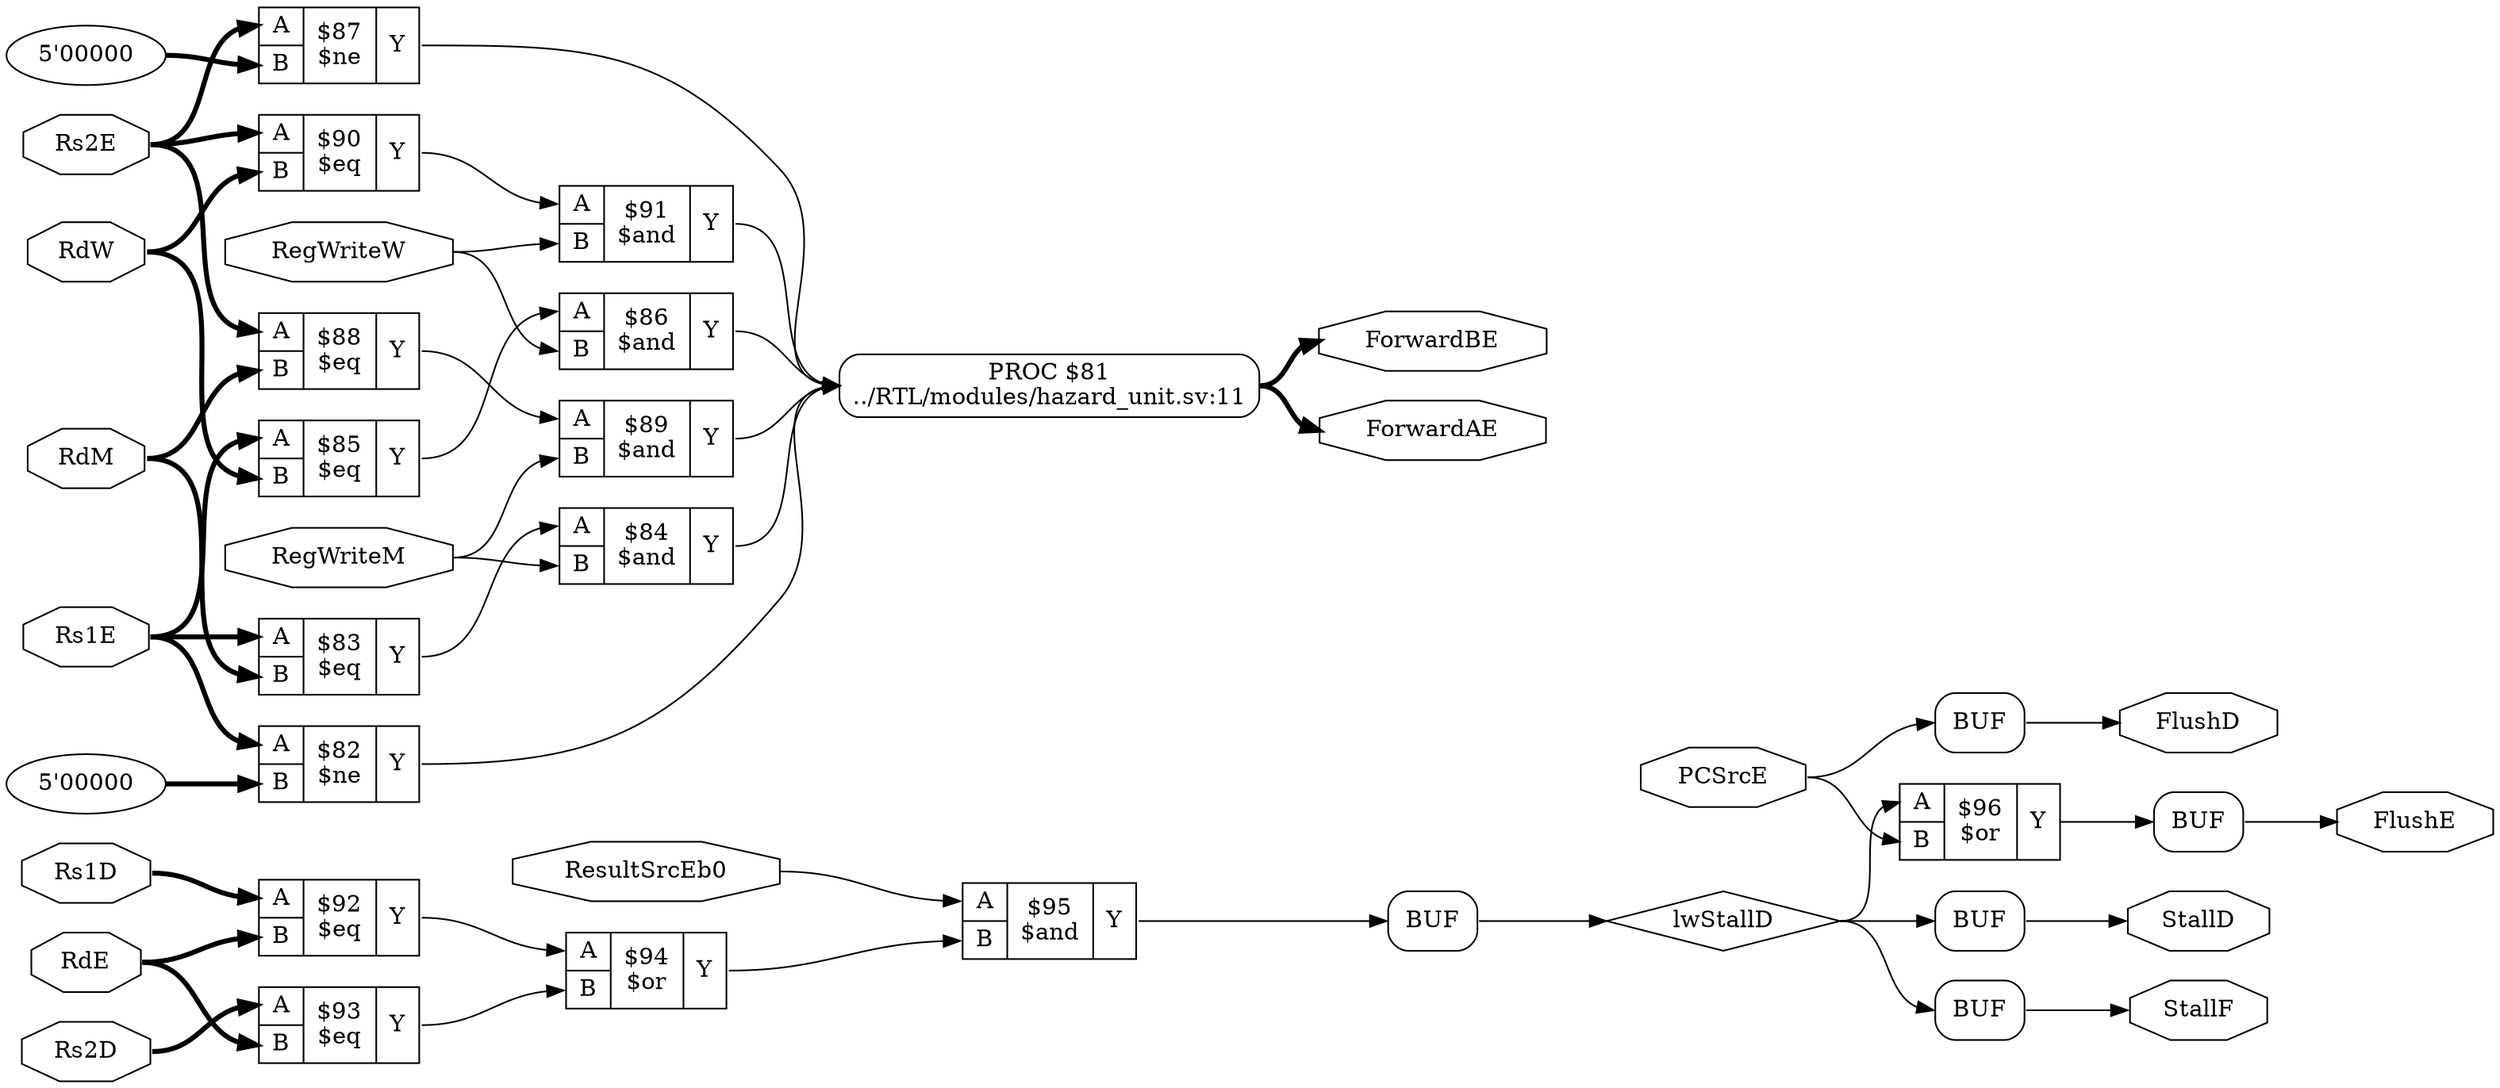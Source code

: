 digraph "hazard_unit" {
rankdir="LR";
remincross=true;
n24 [ shape=diamond, label="lwStallD", color="black", fontcolor="black" ];
n25 [ shape=octagon, label="FlushE", color="black", fontcolor="black" ];
n26 [ shape=octagon, label="FlushD", color="black", fontcolor="black" ];
n27 [ shape=octagon, label="StallD", color="black", fontcolor="black" ];
n28 [ shape=octagon, label="StallF", color="black", fontcolor="black" ];
n29 [ shape=octagon, label="ForwardBE", color="black", fontcolor="black" ];
n30 [ shape=octagon, label="ForwardAE", color="black", fontcolor="black" ];
n31 [ shape=octagon, label="RegWriteW", color="black", fontcolor="black" ];
n32 [ shape=octagon, label="RegWriteM", color="black", fontcolor="black" ];
n33 [ shape=octagon, label="ResultSrcEb0", color="black", fontcolor="black" ];
n34 [ shape=octagon, label="PCSrcE", color="black", fontcolor="black" ];
n35 [ shape=octagon, label="RdW", color="black", fontcolor="black" ];
n36 [ shape=octagon, label="RdM", color="black", fontcolor="black" ];
n37 [ shape=octagon, label="RdE", color="black", fontcolor="black" ];
n38 [ shape=octagon, label="Rs2E", color="black", fontcolor="black" ];
n39 [ shape=octagon, label="Rs1E", color="black", fontcolor="black" ];
n40 [ shape=octagon, label="Rs2D", color="black", fontcolor="black" ];
n41 [ shape=octagon, label="Rs1D", color="black", fontcolor="black" ];
c45 [ shape=record, label="{{<p42> A|<p43> B}|$96\n$or|{<p44> Y}}" ];
c46 [ shape=record, label="{{<p42> A|<p43> B}|$95\n$and|{<p44> Y}}" ];
c47 [ shape=record, label="{{<p42> A|<p43> B}|$94\n$or|{<p44> Y}}" ];
c48 [ shape=record, label="{{<p42> A|<p43> B}|$93\n$eq|{<p44> Y}}" ];
c49 [ shape=record, label="{{<p42> A|<p43> B}|$92\n$eq|{<p44> Y}}" ];
c50 [ shape=record, label="{{<p42> A|<p43> B}|$91\n$and|{<p44> Y}}" ];
c51 [ shape=record, label="{{<p42> A|<p43> B}|$90\n$eq|{<p44> Y}}" ];
c52 [ shape=record, label="{{<p42> A|<p43> B}|$89\n$and|{<p44> Y}}" ];
c53 [ shape=record, label="{{<p42> A|<p43> B}|$88\n$eq|{<p44> Y}}" ];
v0 [ label="5'00000" ];
c54 [ shape=record, label="{{<p42> A|<p43> B}|$87\n$ne|{<p44> Y}}" ];
c55 [ shape=record, label="{{<p42> A|<p43> B}|$86\n$and|{<p44> Y}}" ];
c56 [ shape=record, label="{{<p42> A|<p43> B}|$85\n$eq|{<p44> Y}}" ];
c57 [ shape=record, label="{{<p42> A|<p43> B}|$84\n$and|{<p44> Y}}" ];
c58 [ shape=record, label="{{<p42> A|<p43> B}|$83\n$eq|{<p44> Y}}" ];
v1 [ label="5'00000" ];
c59 [ shape=record, label="{{<p42> A|<p43> B}|$82\n$ne|{<p44> Y}}" ];
p2 [shape=box, style=rounded, label="PROC $81\n../RTL/modules/hazard_unit.sv:11"];
x3 [shape=box, style=rounded, label="BUF"];
x4 [shape=box, style=rounded, label="BUF"];
x5 [shape=box, style=rounded, label="BUF"];
x6 [shape=box, style=rounded, label="BUF"];
x7 [shape=box, style=rounded, label="BUF"];
c45:p44:e -> x7:w:w [color="black", label=""];
c52:p44:e -> p2:w [color="black", label=""];
c53:p44:e -> c52:p42:w [color="black", label=""];
c54:p44:e -> p2:w [color="black", label=""];
c55:p44:e -> p2:w [color="black", label=""];
c56:p44:e -> c55:p42:w [color="black", label=""];
c57:p44:e -> p2:w [color="black", label=""];
c58:p44:e -> c57:p42:w [color="black", label=""];
c46:p44:e -> x3:w:w [color="black", label=""];
c59:p44:e -> p2:w [color="black", label=""];
x3:e:e -> n24:w [color="black", label=""];
n24:e -> c45:p42:w [color="black", label=""];
n24:e -> x4:w:w [color="black", label=""];
n24:e -> x5:w:w [color="black", label=""];
x7:e:e -> n25:w [color="black", label=""];
x6:e:e -> n26:w [color="black", label=""];
x4:e:e -> n27:w [color="black", label=""];
x5:e:e -> n28:w [color="black", label=""];
p2:e -> n29:w [color="black", style="setlinewidth(3)", label=""];
c47:p44:e -> c46:p43:w [color="black", label=""];
p2:e -> n30:w [color="black", style="setlinewidth(3)", label=""];
n31:e -> c50:p43:w [color="black", label=""];
n31:e -> c55:p43:w [color="black", label=""];
n32:e -> c52:p43:w [color="black", label=""];
n32:e -> c57:p43:w [color="black", label=""];
n33:e -> c46:p42:w [color="black", label=""];
n34:e -> c45:p43:w [color="black", label=""];
n34:e -> x6:w:w [color="black", label=""];
n35:e -> c51:p43:w [color="black", style="setlinewidth(3)", label=""];
n35:e -> c56:p43:w [color="black", style="setlinewidth(3)", label=""];
n36:e -> c53:p43:w [color="black", style="setlinewidth(3)", label=""];
n36:e -> c58:p43:w [color="black", style="setlinewidth(3)", label=""];
n37:e -> c48:p43:w [color="black", style="setlinewidth(3)", label=""];
n37:e -> c49:p43:w [color="black", style="setlinewidth(3)", label=""];
n38:e -> c51:p42:w [color="black", style="setlinewidth(3)", label=""];
n38:e -> c53:p42:w [color="black", style="setlinewidth(3)", label=""];
n38:e -> c54:p42:w [color="black", style="setlinewidth(3)", label=""];
n39:e -> c56:p42:w [color="black", style="setlinewidth(3)", label=""];
n39:e -> c58:p42:w [color="black", style="setlinewidth(3)", label=""];
n39:e -> c59:p42:w [color="black", style="setlinewidth(3)", label=""];
c48:p44:e -> c47:p43:w [color="black", label=""];
n40:e -> c48:p42:w [color="black", style="setlinewidth(3)", label=""];
n41:e -> c49:p42:w [color="black", style="setlinewidth(3)", label=""];
c49:p44:e -> c47:p42:w [color="black", label=""];
c50:p44:e -> p2:w [color="black", label=""];
c51:p44:e -> c50:p42:w [color="black", label=""];
v0:e -> c54:p43:w [color="black", style="setlinewidth(3)", label=""];
v1:e -> c59:p43:w [color="black", style="setlinewidth(3)", label=""];
}
